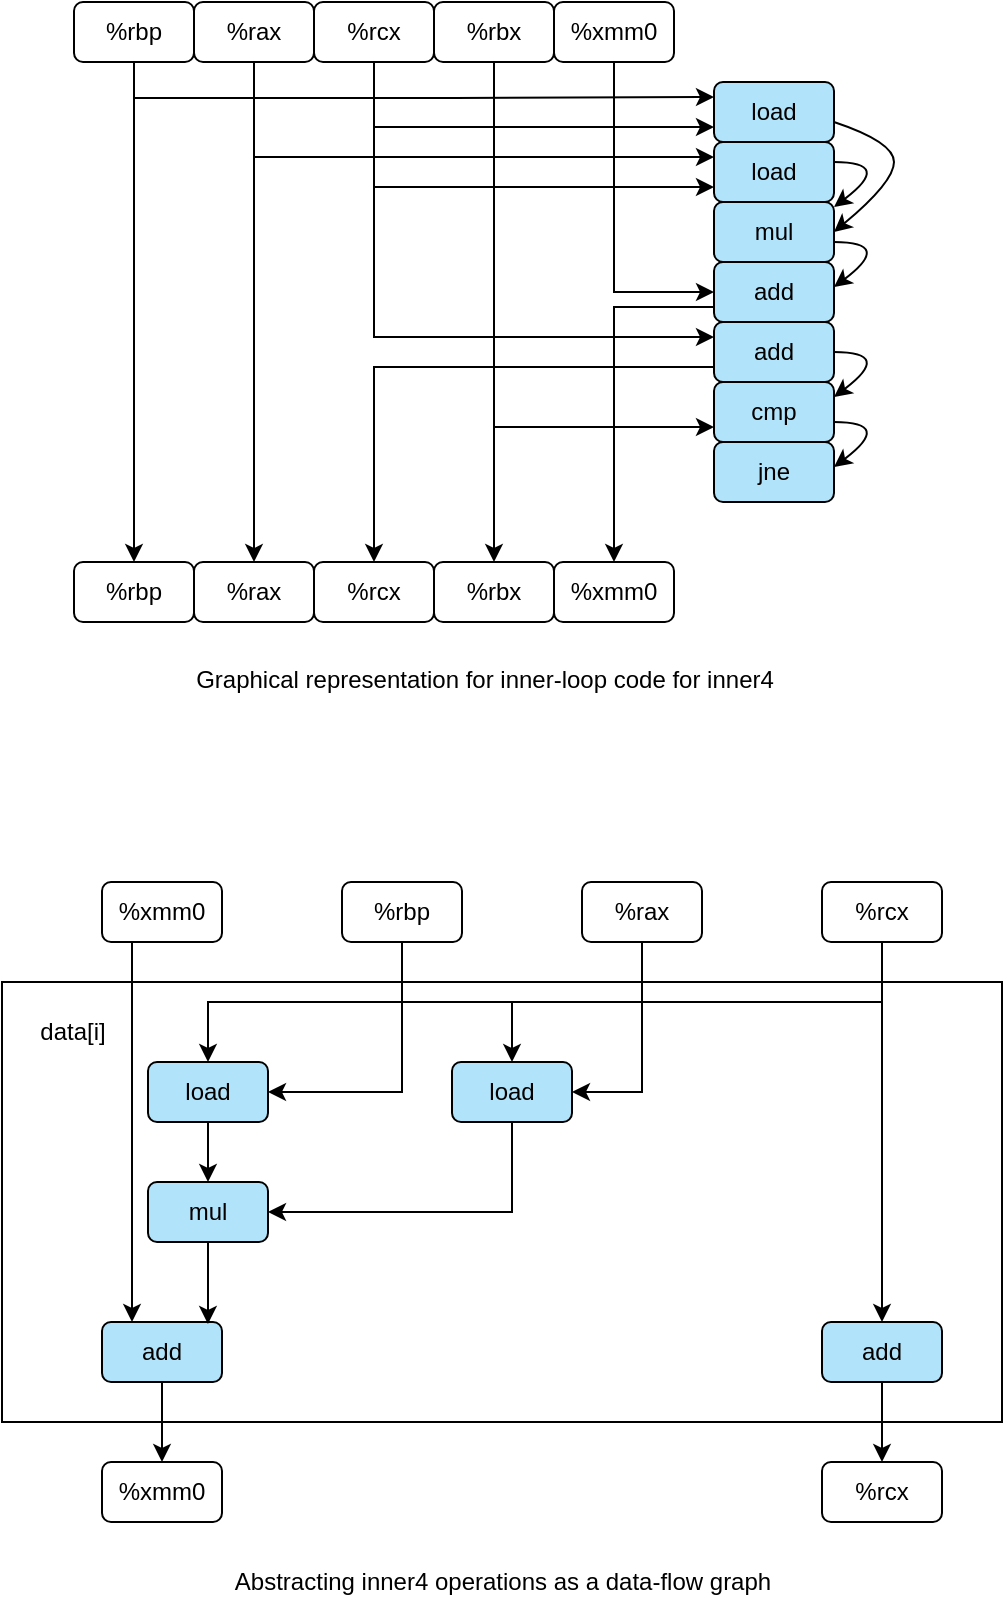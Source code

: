 <mxfile version="13.0.3" type="device"><diagram id="zKuLYnJPfssL0lQhSh95" name="第 1 页"><mxGraphModel dx="1326" dy="816" grid="1" gridSize="10" guides="1" tooltips="1" connect="1" arrows="1" fold="1" page="1" pageScale="1" pageWidth="827" pageHeight="1169" math="0" shadow="0"><root><mxCell id="0"/><mxCell id="1" parent="0"/><mxCell id="dAxzn90ilXYOywb_FE57-47" value="" style="group" vertex="1" connectable="0" parent="1"><mxGeometry x="200" y="80" width="410" height="349" as="geometry"/></mxCell><mxCell id="dAxzn90ilXYOywb_FE57-44" value="" style="group" vertex="1" connectable="0" parent="dAxzn90ilXYOywb_FE57-47"><mxGeometry width="410" height="310" as="geometry"/></mxCell><mxCell id="dAxzn90ilXYOywb_FE57-1" value="%rbp" style="rounded=1;whiteSpace=wrap;html=1;" vertex="1" parent="dAxzn90ilXYOywb_FE57-44"><mxGeometry width="60" height="30" as="geometry"/></mxCell><mxCell id="dAxzn90ilXYOywb_FE57-3" value="%rcx" style="rounded=1;whiteSpace=wrap;html=1;" vertex="1" parent="dAxzn90ilXYOywb_FE57-44"><mxGeometry x="120" y="280" width="60" height="30" as="geometry"/></mxCell><mxCell id="dAxzn90ilXYOywb_FE57-4" value="%rax" style="rounded=1;whiteSpace=wrap;html=1;" vertex="1" parent="dAxzn90ilXYOywb_FE57-44"><mxGeometry x="60" y="280" width="60" height="30" as="geometry"/></mxCell><mxCell id="dAxzn90ilXYOywb_FE57-5" value="%rbx" style="rounded=1;whiteSpace=wrap;html=1;" vertex="1" parent="dAxzn90ilXYOywb_FE57-44"><mxGeometry x="180" width="60" height="30" as="geometry"/></mxCell><mxCell id="dAxzn90ilXYOywb_FE57-6" value="%rcx" style="rounded=1;whiteSpace=wrap;html=1;" vertex="1" parent="dAxzn90ilXYOywb_FE57-44"><mxGeometry x="120" width="60" height="30" as="geometry"/></mxCell><mxCell id="dAxzn90ilXYOywb_FE57-35" style="edgeStyle=orthogonalEdgeStyle;rounded=0;orthogonalLoop=1;jettySize=auto;html=1;exitX=0.5;exitY=1;exitDx=0;exitDy=0;entryX=0.5;entryY=0;entryDx=0;entryDy=0;" edge="1" parent="dAxzn90ilXYOywb_FE57-44" source="dAxzn90ilXYOywb_FE57-7" target="dAxzn90ilXYOywb_FE57-4"><mxGeometry relative="1" as="geometry"/></mxCell><mxCell id="dAxzn90ilXYOywb_FE57-7" value="%rax" style="rounded=1;whiteSpace=wrap;html=1;" vertex="1" parent="dAxzn90ilXYOywb_FE57-44"><mxGeometry x="60" width="60" height="30" as="geometry"/></mxCell><mxCell id="dAxzn90ilXYOywb_FE57-8" value="%rbp" style="rounded=1;whiteSpace=wrap;html=1;" vertex="1" parent="dAxzn90ilXYOywb_FE57-44"><mxGeometry y="280" width="60" height="30" as="geometry"/></mxCell><mxCell id="dAxzn90ilXYOywb_FE57-36" style="edgeStyle=orthogonalEdgeStyle;rounded=0;orthogonalLoop=1;jettySize=auto;html=1;exitX=0.5;exitY=1;exitDx=0;exitDy=0;entryX=0.5;entryY=0;entryDx=0;entryDy=0;" edge="1" parent="dAxzn90ilXYOywb_FE57-44" source="dAxzn90ilXYOywb_FE57-1" target="dAxzn90ilXYOywb_FE57-8"><mxGeometry relative="1" as="geometry"/></mxCell><mxCell id="dAxzn90ilXYOywb_FE57-9" value="%rbx" style="rounded=1;whiteSpace=wrap;html=1;" vertex="1" parent="dAxzn90ilXYOywb_FE57-44"><mxGeometry x="180" y="280" width="60" height="30" as="geometry"/></mxCell><mxCell id="dAxzn90ilXYOywb_FE57-34" style="edgeStyle=orthogonalEdgeStyle;rounded=0;orthogonalLoop=1;jettySize=auto;html=1;exitX=0.5;exitY=1;exitDx=0;exitDy=0;entryX=0.5;entryY=0;entryDx=0;entryDy=0;" edge="1" parent="dAxzn90ilXYOywb_FE57-44" source="dAxzn90ilXYOywb_FE57-5" target="dAxzn90ilXYOywb_FE57-9"><mxGeometry relative="1" as="geometry"/></mxCell><mxCell id="dAxzn90ilXYOywb_FE57-10" value="%xmm0" style="rounded=1;whiteSpace=wrap;html=1;" vertex="1" parent="dAxzn90ilXYOywb_FE57-44"><mxGeometry x="240" width="60" height="30" as="geometry"/></mxCell><mxCell id="dAxzn90ilXYOywb_FE57-11" value="%xmm0" style="rounded=1;whiteSpace=wrap;html=1;" vertex="1" parent="dAxzn90ilXYOywb_FE57-44"><mxGeometry x="240" y="280" width="60" height="30" as="geometry"/></mxCell><mxCell id="dAxzn90ilXYOywb_FE57-12" value="load" style="rounded=1;whiteSpace=wrap;html=1;fillColor=#b1e3fb;" vertex="1" parent="dAxzn90ilXYOywb_FE57-44"><mxGeometry x="320" y="40" width="60" height="30" as="geometry"/></mxCell><mxCell id="dAxzn90ilXYOywb_FE57-19" style="edgeStyle=orthogonalEdgeStyle;rounded=0;orthogonalLoop=1;jettySize=auto;html=1;exitX=0.5;exitY=1;exitDx=0;exitDy=0;entryX=0;entryY=0.25;entryDx=0;entryDy=0;" edge="1" parent="dAxzn90ilXYOywb_FE57-44" source="dAxzn90ilXYOywb_FE57-1" target="dAxzn90ilXYOywb_FE57-12"><mxGeometry relative="1" as="geometry"><Array as="points"><mxPoint x="30" y="48"/><mxPoint x="190" y="48"/></Array></mxGeometry></mxCell><mxCell id="dAxzn90ilXYOywb_FE57-20" style="edgeStyle=orthogonalEdgeStyle;rounded=0;orthogonalLoop=1;jettySize=auto;html=1;exitX=0.5;exitY=1;exitDx=0;exitDy=0;entryX=0;entryY=0.75;entryDx=0;entryDy=0;" edge="1" parent="dAxzn90ilXYOywb_FE57-44" source="dAxzn90ilXYOywb_FE57-6" target="dAxzn90ilXYOywb_FE57-12"><mxGeometry relative="1" as="geometry"><Array as="points"><mxPoint x="150" y="63"/></Array></mxGeometry></mxCell><mxCell id="dAxzn90ilXYOywb_FE57-13" value="load" style="rounded=1;whiteSpace=wrap;html=1;fillColor=#b1e3fb;" vertex="1" parent="dAxzn90ilXYOywb_FE57-44"><mxGeometry x="320" y="70" width="60" height="30" as="geometry"/></mxCell><mxCell id="dAxzn90ilXYOywb_FE57-22" style="edgeStyle=orthogonalEdgeStyle;rounded=0;orthogonalLoop=1;jettySize=auto;html=1;exitX=0.5;exitY=1;exitDx=0;exitDy=0;entryX=0;entryY=0.75;entryDx=0;entryDy=0;" edge="1" parent="dAxzn90ilXYOywb_FE57-44" source="dAxzn90ilXYOywb_FE57-6" target="dAxzn90ilXYOywb_FE57-13"><mxGeometry relative="1" as="geometry"/></mxCell><mxCell id="dAxzn90ilXYOywb_FE57-21" style="edgeStyle=orthogonalEdgeStyle;rounded=0;orthogonalLoop=1;jettySize=auto;html=1;exitX=0.5;exitY=1;exitDx=0;exitDy=0;entryX=0;entryY=0.25;entryDx=0;entryDy=0;" edge="1" parent="dAxzn90ilXYOywb_FE57-44" source="dAxzn90ilXYOywb_FE57-7" target="dAxzn90ilXYOywb_FE57-13"><mxGeometry relative="1" as="geometry"><Array as="points"><mxPoint x="90" y="78"/></Array></mxGeometry></mxCell><mxCell id="dAxzn90ilXYOywb_FE57-14" value="mul" style="rounded=1;whiteSpace=wrap;html=1;fillColor=#b1e3fb;" vertex="1" parent="dAxzn90ilXYOywb_FE57-44"><mxGeometry x="320" y="100" width="60" height="30" as="geometry"/></mxCell><mxCell id="dAxzn90ilXYOywb_FE57-27" style="edgeStyle=orthogonalEdgeStyle;rounded=0;orthogonalLoop=1;jettySize=auto;html=1;exitX=0;exitY=0.75;exitDx=0;exitDy=0;entryX=0.5;entryY=0;entryDx=0;entryDy=0;" edge="1" parent="dAxzn90ilXYOywb_FE57-44" source="dAxzn90ilXYOywb_FE57-15" target="dAxzn90ilXYOywb_FE57-11"><mxGeometry relative="1" as="geometry"/></mxCell><mxCell id="dAxzn90ilXYOywb_FE57-15" value="add" style="rounded=1;whiteSpace=wrap;html=1;fillColor=#b1e3fb;" vertex="1" parent="dAxzn90ilXYOywb_FE57-44"><mxGeometry x="320" y="130" width="60" height="30" as="geometry"/></mxCell><mxCell id="dAxzn90ilXYOywb_FE57-25" style="edgeStyle=orthogonalEdgeStyle;rounded=0;orthogonalLoop=1;jettySize=auto;html=1;exitX=0.5;exitY=1;exitDx=0;exitDy=0;entryX=0;entryY=0.5;entryDx=0;entryDy=0;" edge="1" parent="dAxzn90ilXYOywb_FE57-44" source="dAxzn90ilXYOywb_FE57-10" target="dAxzn90ilXYOywb_FE57-15"><mxGeometry relative="1" as="geometry"/></mxCell><mxCell id="dAxzn90ilXYOywb_FE57-29" style="edgeStyle=orthogonalEdgeStyle;rounded=0;orthogonalLoop=1;jettySize=auto;html=1;exitX=0;exitY=0.75;exitDx=0;exitDy=0;entryX=0.5;entryY=0;entryDx=0;entryDy=0;" edge="1" parent="dAxzn90ilXYOywb_FE57-44" source="dAxzn90ilXYOywb_FE57-16" target="dAxzn90ilXYOywb_FE57-3"><mxGeometry relative="1" as="geometry"/></mxCell><mxCell id="dAxzn90ilXYOywb_FE57-16" value="add" style="rounded=1;whiteSpace=wrap;html=1;fillColor=#b1e3fb;" vertex="1" parent="dAxzn90ilXYOywb_FE57-44"><mxGeometry x="320" y="160" width="60" height="30" as="geometry"/></mxCell><mxCell id="dAxzn90ilXYOywb_FE57-28" style="edgeStyle=orthogonalEdgeStyle;rounded=0;orthogonalLoop=1;jettySize=auto;html=1;exitX=0.5;exitY=1;exitDx=0;exitDy=0;entryX=0;entryY=0.25;entryDx=0;entryDy=0;" edge="1" parent="dAxzn90ilXYOywb_FE57-44" source="dAxzn90ilXYOywb_FE57-6" target="dAxzn90ilXYOywb_FE57-16"><mxGeometry relative="1" as="geometry"/></mxCell><mxCell id="dAxzn90ilXYOywb_FE57-17" value="cmp" style="rounded=1;whiteSpace=wrap;html=1;fillColor=#b1e3fb;" vertex="1" parent="dAxzn90ilXYOywb_FE57-44"><mxGeometry x="320" y="190" width="60" height="30" as="geometry"/></mxCell><mxCell id="dAxzn90ilXYOywb_FE57-18" value="jne" style="rounded=1;whiteSpace=wrap;html=1;fillColor=#b1e3fb;" vertex="1" parent="dAxzn90ilXYOywb_FE57-44"><mxGeometry x="320" y="220" width="60" height="30" as="geometry"/></mxCell><mxCell id="dAxzn90ilXYOywb_FE57-32" style="edgeStyle=orthogonalEdgeStyle;rounded=0;orthogonalLoop=1;jettySize=auto;html=1;exitX=0.5;exitY=1;exitDx=0;exitDy=0;entryX=0;entryY=0.75;entryDx=0;entryDy=0;" edge="1" parent="dAxzn90ilXYOywb_FE57-44" source="dAxzn90ilXYOywb_FE57-5" target="dAxzn90ilXYOywb_FE57-17"><mxGeometry relative="1" as="geometry"/></mxCell><mxCell id="dAxzn90ilXYOywb_FE57-39" value="" style="curved=1;endArrow=classic;html=1;exitX=1;exitY=0.5;exitDx=0;exitDy=0;entryX=1;entryY=0.25;entryDx=0;entryDy=0;" edge="1" parent="dAxzn90ilXYOywb_FE57-44" source="dAxzn90ilXYOywb_FE57-16" target="dAxzn90ilXYOywb_FE57-17"><mxGeometry width="50" height="50" relative="1" as="geometry"><mxPoint x="400" y="180" as="sourcePoint"/><mxPoint x="450" y="130" as="targetPoint"/><Array as="points"><mxPoint x="410" y="175"/></Array></mxGeometry></mxCell><mxCell id="dAxzn90ilXYOywb_FE57-40" value="" style="curved=1;endArrow=classic;html=1;exitX=1;exitY=0.5;exitDx=0;exitDy=0;entryX=1;entryY=0.25;entryDx=0;entryDy=0;" edge="1" parent="dAxzn90ilXYOywb_FE57-44"><mxGeometry width="50" height="50" relative="1" as="geometry"><mxPoint x="380" y="210" as="sourcePoint"/><mxPoint x="380" y="232.5" as="targetPoint"/><Array as="points"><mxPoint x="410" y="210"/></Array></mxGeometry></mxCell><mxCell id="dAxzn90ilXYOywb_FE57-41" value="" style="curved=1;endArrow=classic;html=1;exitX=1;exitY=0.5;exitDx=0;exitDy=0;entryX=1;entryY=0.25;entryDx=0;entryDy=0;" edge="1" parent="dAxzn90ilXYOywb_FE57-44"><mxGeometry width="50" height="50" relative="1" as="geometry"><mxPoint x="380" y="120" as="sourcePoint"/><mxPoint x="380" y="142.5" as="targetPoint"/><Array as="points"><mxPoint x="410" y="120"/></Array></mxGeometry></mxCell><mxCell id="dAxzn90ilXYOywb_FE57-42" value="" style="curved=1;endArrow=classic;html=1;exitX=1;exitY=0.5;exitDx=0;exitDy=0;entryX=1;entryY=0.5;entryDx=0;entryDy=0;" edge="1" parent="dAxzn90ilXYOywb_FE57-44" target="dAxzn90ilXYOywb_FE57-14"><mxGeometry width="50" height="50" relative="1" as="geometry"><mxPoint x="380" y="60" as="sourcePoint"/><mxPoint x="380" y="82.5" as="targetPoint"/><Array as="points"><mxPoint x="410" y="70"/><mxPoint x="410" y="90"/></Array></mxGeometry></mxCell><mxCell id="dAxzn90ilXYOywb_FE57-43" value="" style="curved=1;endArrow=classic;html=1;exitX=1;exitY=0.5;exitDx=0;exitDy=0;entryX=1;entryY=0.25;entryDx=0;entryDy=0;" edge="1" parent="dAxzn90ilXYOywb_FE57-44"><mxGeometry width="50" height="50" relative="1" as="geometry"><mxPoint x="380" y="80" as="sourcePoint"/><mxPoint x="380" y="102.5" as="targetPoint"/><Array as="points"><mxPoint x="410" y="80"/></Array></mxGeometry></mxCell><mxCell id="dAxzn90ilXYOywb_FE57-46" value="Graphical representation for inner-loop code for inner4" style="text;html=1;align=center;verticalAlign=middle;resizable=0;points=[];autosize=1;" vertex="1" parent="dAxzn90ilXYOywb_FE57-47"><mxGeometry x="55" y="329" width="300" height="20" as="geometry"/></mxCell><mxCell id="dAxzn90ilXYOywb_FE57-84" value="" style="group" vertex="1" connectable="0" parent="1"><mxGeometry x="164" y="520" width="500" height="360" as="geometry"/></mxCell><mxCell id="dAxzn90ilXYOywb_FE57-83" value="" style="group" vertex="1" connectable="0" parent="dAxzn90ilXYOywb_FE57-84"><mxGeometry width="500" height="360" as="geometry"/></mxCell><mxCell id="dAxzn90ilXYOywb_FE57-81" value="" style="group" vertex="1" connectable="0" parent="dAxzn90ilXYOywb_FE57-83"><mxGeometry width="500" height="320" as="geometry"/></mxCell><mxCell id="dAxzn90ilXYOywb_FE57-79" value="" style="rounded=0;whiteSpace=wrap;html=1;fillColor=#FFFFFF;" vertex="1" parent="dAxzn90ilXYOywb_FE57-81"><mxGeometry y="50" width="500" height="220" as="geometry"/></mxCell><mxCell id="dAxzn90ilXYOywb_FE57-48" value="%xmm0" style="rounded=1;whiteSpace=wrap;html=1;" vertex="1" parent="dAxzn90ilXYOywb_FE57-81"><mxGeometry x="50" width="60" height="30" as="geometry"/></mxCell><mxCell id="dAxzn90ilXYOywb_FE57-49" value="%rbp" style="rounded=1;whiteSpace=wrap;html=1;" vertex="1" parent="dAxzn90ilXYOywb_FE57-81"><mxGeometry x="170" width="60" height="30" as="geometry"/></mxCell><mxCell id="dAxzn90ilXYOywb_FE57-50" value="%rax" style="rounded=1;whiteSpace=wrap;html=1;" vertex="1" parent="dAxzn90ilXYOywb_FE57-81"><mxGeometry x="290" width="60" height="30" as="geometry"/></mxCell><mxCell id="dAxzn90ilXYOywb_FE57-52" value="%rcx" style="rounded=1;whiteSpace=wrap;html=1;" vertex="1" parent="dAxzn90ilXYOywb_FE57-81"><mxGeometry x="410" width="60" height="30" as="geometry"/></mxCell><mxCell id="dAxzn90ilXYOywb_FE57-53" value="load" style="rounded=1;whiteSpace=wrap;html=1;fillColor=#b1e3fb;" vertex="1" parent="dAxzn90ilXYOywb_FE57-81"><mxGeometry x="73" y="90" width="60" height="30" as="geometry"/></mxCell><mxCell id="dAxzn90ilXYOywb_FE57-57" style="edgeStyle=orthogonalEdgeStyle;rounded=0;orthogonalLoop=1;jettySize=auto;html=1;exitX=0.5;exitY=1;exitDx=0;exitDy=0;entryX=1;entryY=0.5;entryDx=0;entryDy=0;" edge="1" parent="dAxzn90ilXYOywb_FE57-81" source="dAxzn90ilXYOywb_FE57-49" target="dAxzn90ilXYOywb_FE57-53"><mxGeometry relative="1" as="geometry"/></mxCell><mxCell id="dAxzn90ilXYOywb_FE57-60" style="edgeStyle=orthogonalEdgeStyle;rounded=0;orthogonalLoop=1;jettySize=auto;html=1;exitX=0.5;exitY=1;exitDx=0;exitDy=0;entryX=0.5;entryY=0;entryDx=0;entryDy=0;" edge="1" parent="dAxzn90ilXYOywb_FE57-81" source="dAxzn90ilXYOywb_FE57-52" target="dAxzn90ilXYOywb_FE57-53"><mxGeometry relative="1" as="geometry"/></mxCell><mxCell id="dAxzn90ilXYOywb_FE57-54" value="load" style="rounded=1;whiteSpace=wrap;html=1;fillColor=#b1e3fb;" vertex="1" parent="dAxzn90ilXYOywb_FE57-81"><mxGeometry x="225" y="90" width="60" height="30" as="geometry"/></mxCell><mxCell id="dAxzn90ilXYOywb_FE57-58" style="edgeStyle=orthogonalEdgeStyle;rounded=0;orthogonalLoop=1;jettySize=auto;html=1;exitX=0.5;exitY=1;exitDx=0;exitDy=0;entryX=1;entryY=0.5;entryDx=0;entryDy=0;" edge="1" parent="dAxzn90ilXYOywb_FE57-81" source="dAxzn90ilXYOywb_FE57-50" target="dAxzn90ilXYOywb_FE57-54"><mxGeometry relative="1" as="geometry"/></mxCell><mxCell id="dAxzn90ilXYOywb_FE57-61" style="edgeStyle=orthogonalEdgeStyle;rounded=0;orthogonalLoop=1;jettySize=auto;html=1;exitX=0.5;exitY=1;exitDx=0;exitDy=0;entryX=0.5;entryY=0;entryDx=0;entryDy=0;" edge="1" parent="dAxzn90ilXYOywb_FE57-81" source="dAxzn90ilXYOywb_FE57-52" target="dAxzn90ilXYOywb_FE57-54"><mxGeometry relative="1" as="geometry"/></mxCell><mxCell id="dAxzn90ilXYOywb_FE57-62" value="mul" style="rounded=1;whiteSpace=wrap;html=1;fillColor=#b1e3fb;" vertex="1" parent="dAxzn90ilXYOywb_FE57-81"><mxGeometry x="73" y="150" width="60" height="30" as="geometry"/></mxCell><mxCell id="dAxzn90ilXYOywb_FE57-63" style="edgeStyle=orthogonalEdgeStyle;rounded=0;orthogonalLoop=1;jettySize=auto;html=1;exitX=0.5;exitY=1;exitDx=0;exitDy=0;entryX=0.5;entryY=0;entryDx=0;entryDy=0;" edge="1" parent="dAxzn90ilXYOywb_FE57-81" source="dAxzn90ilXYOywb_FE57-53" target="dAxzn90ilXYOywb_FE57-62"><mxGeometry relative="1" as="geometry"/></mxCell><mxCell id="dAxzn90ilXYOywb_FE57-64" style="edgeStyle=orthogonalEdgeStyle;rounded=0;orthogonalLoop=1;jettySize=auto;html=1;exitX=0.5;exitY=1;exitDx=0;exitDy=0;entryX=1;entryY=0.5;entryDx=0;entryDy=0;" edge="1" parent="dAxzn90ilXYOywb_FE57-81" source="dAxzn90ilXYOywb_FE57-54" target="dAxzn90ilXYOywb_FE57-62"><mxGeometry relative="1" as="geometry"/></mxCell><mxCell id="dAxzn90ilXYOywb_FE57-65" value="add" style="rounded=1;whiteSpace=wrap;html=1;fillColor=#b1e3fb;" vertex="1" parent="dAxzn90ilXYOywb_FE57-81"><mxGeometry x="50" y="220" width="60" height="30" as="geometry"/></mxCell><mxCell id="dAxzn90ilXYOywb_FE57-66" style="edgeStyle=orthogonalEdgeStyle;rounded=0;orthogonalLoop=1;jettySize=auto;html=1;exitX=0.25;exitY=1;exitDx=0;exitDy=0;entryX=0.25;entryY=0;entryDx=0;entryDy=0;" edge="1" parent="dAxzn90ilXYOywb_FE57-81" source="dAxzn90ilXYOywb_FE57-48" target="dAxzn90ilXYOywb_FE57-65"><mxGeometry relative="1" as="geometry"/></mxCell><mxCell id="dAxzn90ilXYOywb_FE57-69" style="edgeStyle=orthogonalEdgeStyle;rounded=0;orthogonalLoop=1;jettySize=auto;html=1;exitX=0.5;exitY=1;exitDx=0;exitDy=0;entryX=0.883;entryY=0.033;entryDx=0;entryDy=0;entryPerimeter=0;" edge="1" parent="dAxzn90ilXYOywb_FE57-81" source="dAxzn90ilXYOywb_FE57-62" target="dAxzn90ilXYOywb_FE57-65"><mxGeometry relative="1" as="geometry"/></mxCell><mxCell id="dAxzn90ilXYOywb_FE57-70" value="%xmm0" style="rounded=1;whiteSpace=wrap;html=1;" vertex="1" parent="dAxzn90ilXYOywb_FE57-81"><mxGeometry x="50" y="290" width="60" height="30" as="geometry"/></mxCell><mxCell id="dAxzn90ilXYOywb_FE57-71" style="edgeStyle=orthogonalEdgeStyle;rounded=0;orthogonalLoop=1;jettySize=auto;html=1;exitX=0.5;exitY=1;exitDx=0;exitDy=0;entryX=0.5;entryY=0;entryDx=0;entryDy=0;" edge="1" parent="dAxzn90ilXYOywb_FE57-81" source="dAxzn90ilXYOywb_FE57-65" target="dAxzn90ilXYOywb_FE57-70"><mxGeometry relative="1" as="geometry"/></mxCell><mxCell id="dAxzn90ilXYOywb_FE57-73" value="add" style="rounded=1;whiteSpace=wrap;html=1;fillColor=#b1e3fb;" vertex="1" parent="dAxzn90ilXYOywb_FE57-81"><mxGeometry x="410" y="220" width="60" height="30" as="geometry"/></mxCell><mxCell id="dAxzn90ilXYOywb_FE57-74" style="edgeStyle=orthogonalEdgeStyle;rounded=0;orthogonalLoop=1;jettySize=auto;html=1;exitX=0.5;exitY=1;exitDx=0;exitDy=0;" edge="1" parent="dAxzn90ilXYOywb_FE57-81" source="dAxzn90ilXYOywb_FE57-52" target="dAxzn90ilXYOywb_FE57-73"><mxGeometry relative="1" as="geometry"/></mxCell><mxCell id="dAxzn90ilXYOywb_FE57-75" value="%rcx" style="rounded=1;whiteSpace=wrap;html=1;" vertex="1" parent="dAxzn90ilXYOywb_FE57-81"><mxGeometry x="410" y="290" width="60" height="30" as="geometry"/></mxCell><mxCell id="dAxzn90ilXYOywb_FE57-76" style="edgeStyle=orthogonalEdgeStyle;rounded=0;orthogonalLoop=1;jettySize=auto;html=1;exitX=0.5;exitY=1;exitDx=0;exitDy=0;entryX=0.5;entryY=0;entryDx=0;entryDy=0;" edge="1" parent="dAxzn90ilXYOywb_FE57-81" source="dAxzn90ilXYOywb_FE57-73" target="dAxzn90ilXYOywb_FE57-75"><mxGeometry relative="1" as="geometry"/></mxCell><mxCell id="dAxzn90ilXYOywb_FE57-80" value="data[i]" style="text;html=1;align=center;verticalAlign=middle;resizable=0;points=[];autosize=1;" vertex="1" parent="dAxzn90ilXYOywb_FE57-81"><mxGeometry x="10" y="65" width="50" height="20" as="geometry"/></mxCell><mxCell id="dAxzn90ilXYOywb_FE57-82" value="Abstracting inner4 operations as a data-flow graph" style="text;html=1;align=center;verticalAlign=middle;resizable=0;points=[];autosize=1;" vertex="1" parent="dAxzn90ilXYOywb_FE57-83"><mxGeometry x="110" y="340" width="280" height="20" as="geometry"/></mxCell></root></mxGraphModel></diagram></mxfile>